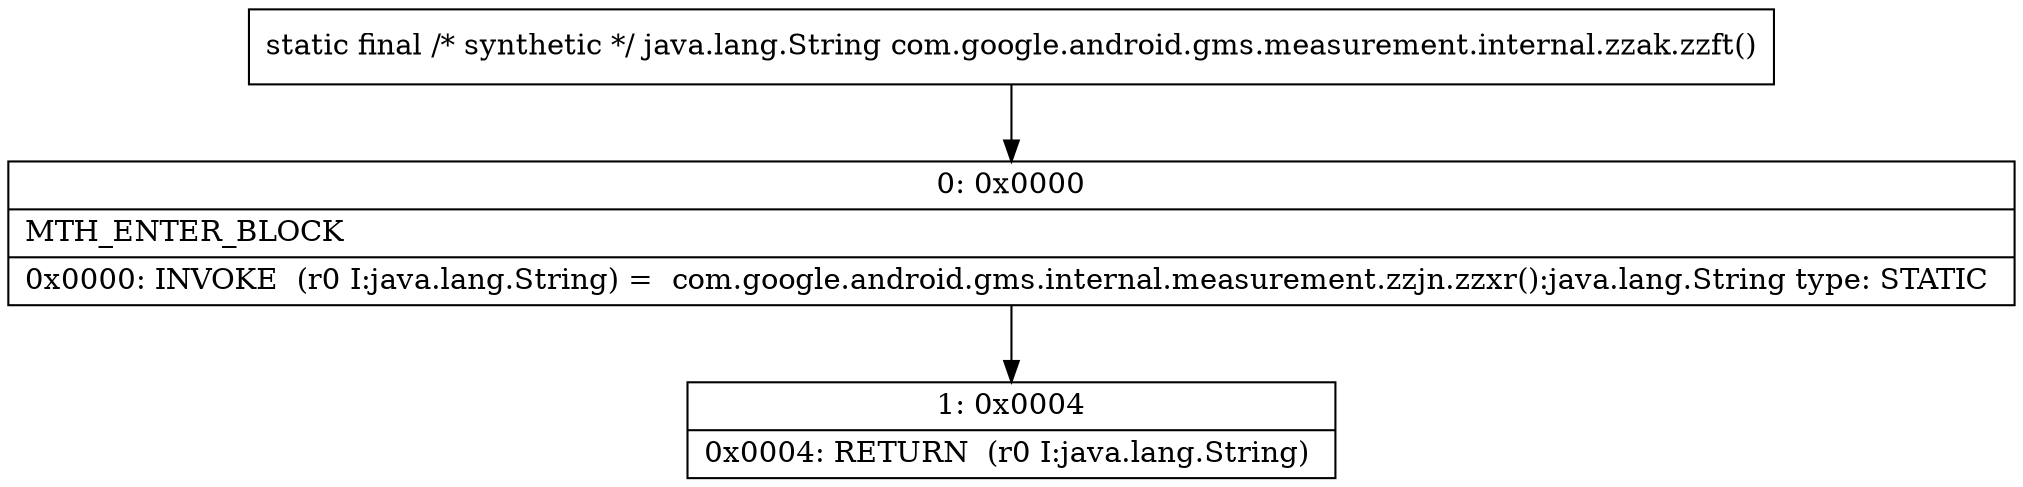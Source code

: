 digraph "CFG forcom.google.android.gms.measurement.internal.zzak.zzft()Ljava\/lang\/String;" {
Node_0 [shape=record,label="{0\:\ 0x0000|MTH_ENTER_BLOCK\l|0x0000: INVOKE  (r0 I:java.lang.String) =  com.google.android.gms.internal.measurement.zzjn.zzxr():java.lang.String type: STATIC \l}"];
Node_1 [shape=record,label="{1\:\ 0x0004|0x0004: RETURN  (r0 I:java.lang.String) \l}"];
MethodNode[shape=record,label="{static final \/* synthetic *\/ java.lang.String com.google.android.gms.measurement.internal.zzak.zzft() }"];
MethodNode -> Node_0;
Node_0 -> Node_1;
}

